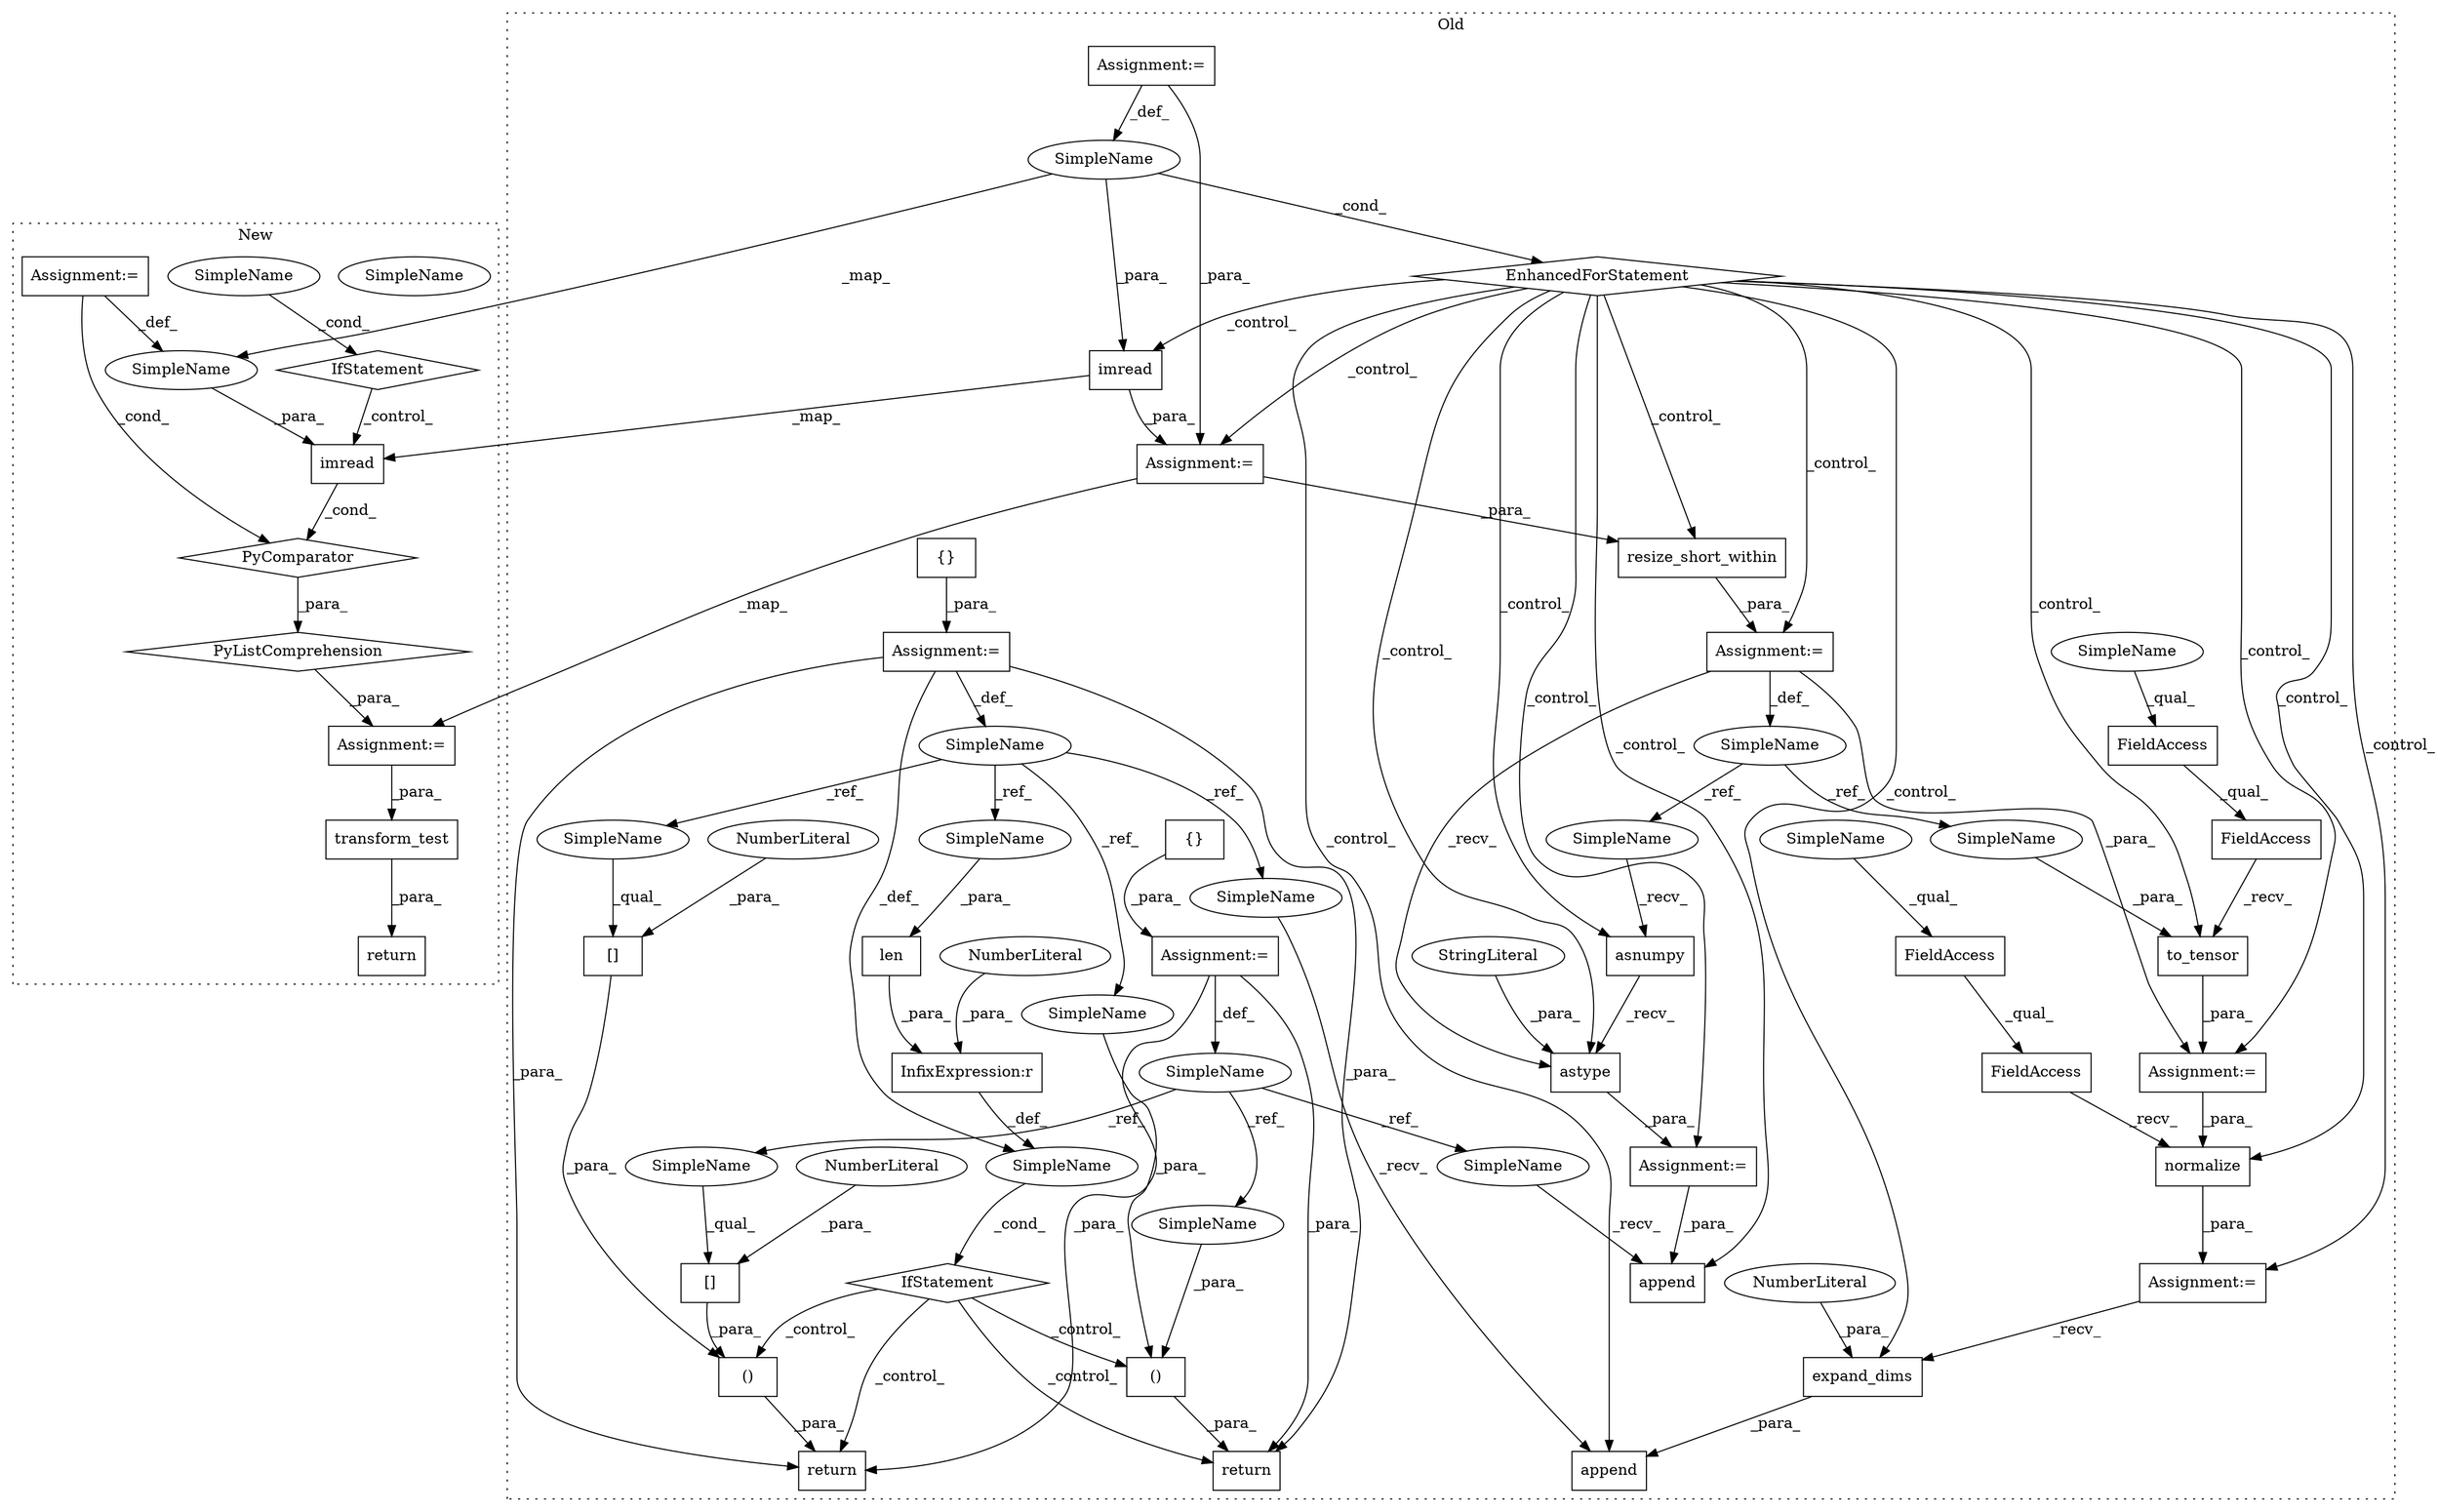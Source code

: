 digraph G {
subgraph cluster0 {
1 [label="asnumpy" a="32" s="952" l="9" shape="box"];
3 [label="Assignment:=" a="7" s="885" l="1" shape="box"];
4 [label="SimpleName" a="42" s="882" l="3" shape="ellipse"];
5 [label="to_tensor" a="32" s="1004,1017" l="10,1" shape="box"];
6 [label="expand_dims" a="32" s="1095,1108" l="12,1" shape="box"];
7 [label="NumberLiteral" a="34" s="1107" l="1" shape="ellipse"];
8 [label="FieldAccess" a="22" s="989" l="14" shape="box"];
11 [label="imread" a="32" s="865,873" l="7,1" shape="box"];
12 [label="EnhancedForStatement" a="70" s="769,839" l="53,2" shape="diamond"];
13 [label="SimpleName" a="42" s="826" l="1" shape="ellipse"];
16 [label="resize_short_within" a="32" s="892,930" l="20,1" shape="box"];
17 [label="FieldAccess" a="22" s="989" l="8" shape="box"];
18 [label="FieldAccess" a="22" s="1030" l="8" shape="box"];
19 [label="FieldAccess" a="22" s="1030" l="14" shape="box"];
20 [label="normalize" a="32" s="1045,1067" l="10,1" shape="box"];
21 [label="Assignment:=" a="7" s="947" l="1" shape="box"];
23 [label="astype" a="32" s="962,976" l="7,1" shape="box"];
24 [label="Assignment:=" a="7" s="769,839" l="53,2" shape="box"];
25 [label="Assignment:=" a="7" s="988" l="1" shape="box"];
26 [label="StringLiteral" a="45" s="969" l="7" shape="ellipse"];
27 [label="Assignment:=" a="7" s="1029" l="1" shape="box"];
31 [label="append" a="32" s="1084,1109" l="7,1" shape="box"];
32 [label="{}" a="4" s="738" l="2" shape="box"];
33 [label="()" a="106" s="1253" l="25" shape="box"];
34 [label="{}" a="4" s="761" l="2" shape="box"];
35 [label="()" a="106" s="1197" l="31" shape="box"];
36 [label="InfixExpression:r" a="27" s="1168" l="4" shape="box"];
37 [label="[]" a="2" s="1220,1227" l="6,1" shape="box"];
38 [label="NumberLiteral" a="34" s="1172" l="1" shape="ellipse"];
39 [label="[]" a="2" s="1197,1206" l="8,1" shape="box"];
40 [label="NumberLiteral" a="34" s="1226" l="1" shape="ellipse"];
41 [label="NumberLiteral" a="34" s="1205" l="1" shape="ellipse"];
42 [label="len" a="32" s="1156,1167" l="4,1" shape="box"];
43 [label="IfStatement" a="25" s="1152,1173" l="4,2" shape="diamond"];
44 [label="SimpleName" a="42" s="" l="" shape="ellipse"];
45 [label="SimpleName" a="42" s="746" l="5" shape="ellipse"];
46 [label="SimpleName" a="42" s="721" l="7" shape="ellipse"];
47 [label="Assignment:=" a="7" s="751" l="1" shape="box"];
48 [label="Assignment:=" a="7" s="728" l="1" shape="box"];
49 [label="return" a="41" s="1183" l="14" shape="box"];
50 [label="append" a="32" s="1124,1139" l="7,1" shape="box"];
51 [label="return" a="41" s="1241" l="12" shape="box"];
53 [label="Assignment:=" a="7" s="852" l="1" shape="box"];
54 [label="SimpleName" a="42" s="1014" l="3" shape="ellipse"];
55 [label="SimpleName" a="42" s="948" l="3" shape="ellipse"];
56 [label="SimpleName" a="42" s="1197" l="7" shape="ellipse"];
57 [label="SimpleName" a="42" s="1160" l="7" shape="ellipse"];
58 [label="SimpleName" a="42" s="1253" l="7" shape="ellipse"];
59 [label="SimpleName" a="42" s="1076" l="7" shape="ellipse"];
60 [label="SimpleName" a="42" s="1118" l="5" shape="ellipse"];
61 [label="SimpleName" a="42" s="1273" l="5" shape="ellipse"];
62 [label="SimpleName" a="42" s="1220" l="5" shape="ellipse"];
64 [label="SimpleName" a="42" s="989" l="5" shape="ellipse"];
65 [label="SimpleName" a="42" s="1030" l="5" shape="ellipse"];
label = "Old";
style="dotted";
}
subgraph cluster1 {
2 [label="IfStatement" a="25" s="1733" l="25" shape="diamond"];
9 [label="SimpleName" a="42" s="1753" l="5" shape="ellipse"];
10 [label="imread" a="32" s="1666,1674" l="7,1" shape="box"];
14 [label="SimpleName" a="42" s="1736" l="1" shape="ellipse"];
15 [label="PyComparator" a="113" s="1733" l="25" shape="diamond"];
22 [label="Assignment:=" a="7" s="1733" l="25" shape="box"];
28 [label="PyListComprehension" a="109" s="1654" l="112" shape="diamond"];
29 [label="transform_test" a="32" s="1773,1816" l="15,1" shape="box"];
30 [label="return" a="41" s="1766" l="7" shape="box"];
52 [label="Assignment:=" a="7" s="1642" l="12" shape="box"];
63 [label="SimpleName" a="42" s="1753" l="5" shape="ellipse"];
label = "New";
style="dotted";
}
1 -> 23 [label="_recv_"];
2 -> 10 [label="_control_"];
3 -> 4 [label="_def_"];
3 -> 23 [label="_recv_"];
3 -> 25 [label="_para_"];
4 -> 54 [label="_ref_"];
4 -> 55 [label="_ref_"];
5 -> 25 [label="_para_"];
6 -> 31 [label="_para_"];
7 -> 6 [label="_para_"];
8 -> 5 [label="_recv_"];
10 -> 15 [label="_cond_"];
11 -> 53 [label="_para_"];
11 -> 10 [label="_map_"];
12 -> 11 [label="_control_"];
12 -> 21 [label="_control_"];
12 -> 3 [label="_control_"];
12 -> 27 [label="_control_"];
12 -> 50 [label="_control_"];
12 -> 20 [label="_control_"];
12 -> 25 [label="_control_"];
12 -> 23 [label="_control_"];
12 -> 1 [label="_control_"];
12 -> 53 [label="_control_"];
12 -> 5 [label="_control_"];
12 -> 16 [label="_control_"];
12 -> 31 [label="_control_"];
12 -> 6 [label="_control_"];
13 -> 14 [label="_map_"];
13 -> 11 [label="_para_"];
13 -> 12 [label="_cond_"];
14 -> 10 [label="_para_"];
15 -> 28 [label="_para_"];
16 -> 3 [label="_para_"];
17 -> 8 [label="_qual_"];
18 -> 19 [label="_qual_"];
19 -> 20 [label="_recv_"];
20 -> 27 [label="_para_"];
21 -> 50 [label="_para_"];
22 -> 15 [label="_cond_"];
22 -> 14 [label="_def_"];
23 -> 21 [label="_para_"];
24 -> 53 [label="_para_"];
24 -> 13 [label="_def_"];
25 -> 20 [label="_para_"];
26 -> 23 [label="_para_"];
27 -> 6 [label="_recv_"];
28 -> 52 [label="_para_"];
29 -> 30 [label="_para_"];
32 -> 48 [label="_para_"];
33 -> 51 [label="_para_"];
34 -> 47 [label="_para_"];
35 -> 49 [label="_para_"];
36 -> 44 [label="_def_"];
37 -> 35 [label="_para_"];
38 -> 36 [label="_para_"];
39 -> 35 [label="_para_"];
40 -> 37 [label="_para_"];
41 -> 39 [label="_para_"];
42 -> 36 [label="_para_"];
43 -> 33 [label="_control_"];
43 -> 35 [label="_control_"];
43 -> 49 [label="_control_"];
43 -> 51 [label="_control_"];
44 -> 43 [label="_cond_"];
45 -> 62 [label="_ref_"];
45 -> 60 [label="_ref_"];
45 -> 61 [label="_ref_"];
46 -> 59 [label="_ref_"];
46 -> 56 [label="_ref_"];
46 -> 57 [label="_ref_"];
46 -> 58 [label="_ref_"];
47 -> 49 [label="_para_"];
47 -> 45 [label="_def_"];
47 -> 51 [label="_para_"];
48 -> 46 [label="_def_"];
48 -> 49 [label="_para_"];
48 -> 44 [label="_def_"];
48 -> 51 [label="_para_"];
52 -> 29 [label="_para_"];
53 -> 52 [label="_map_"];
53 -> 16 [label="_para_"];
54 -> 5 [label="_para_"];
55 -> 1 [label="_recv_"];
56 -> 39 [label="_qual_"];
57 -> 42 [label="_para_"];
58 -> 33 [label="_para_"];
59 -> 31 [label="_recv_"];
60 -> 50 [label="_recv_"];
61 -> 33 [label="_para_"];
62 -> 37 [label="_qual_"];
63 -> 2 [label="_cond_"];
64 -> 17 [label="_qual_"];
65 -> 18 [label="_qual_"];
}
